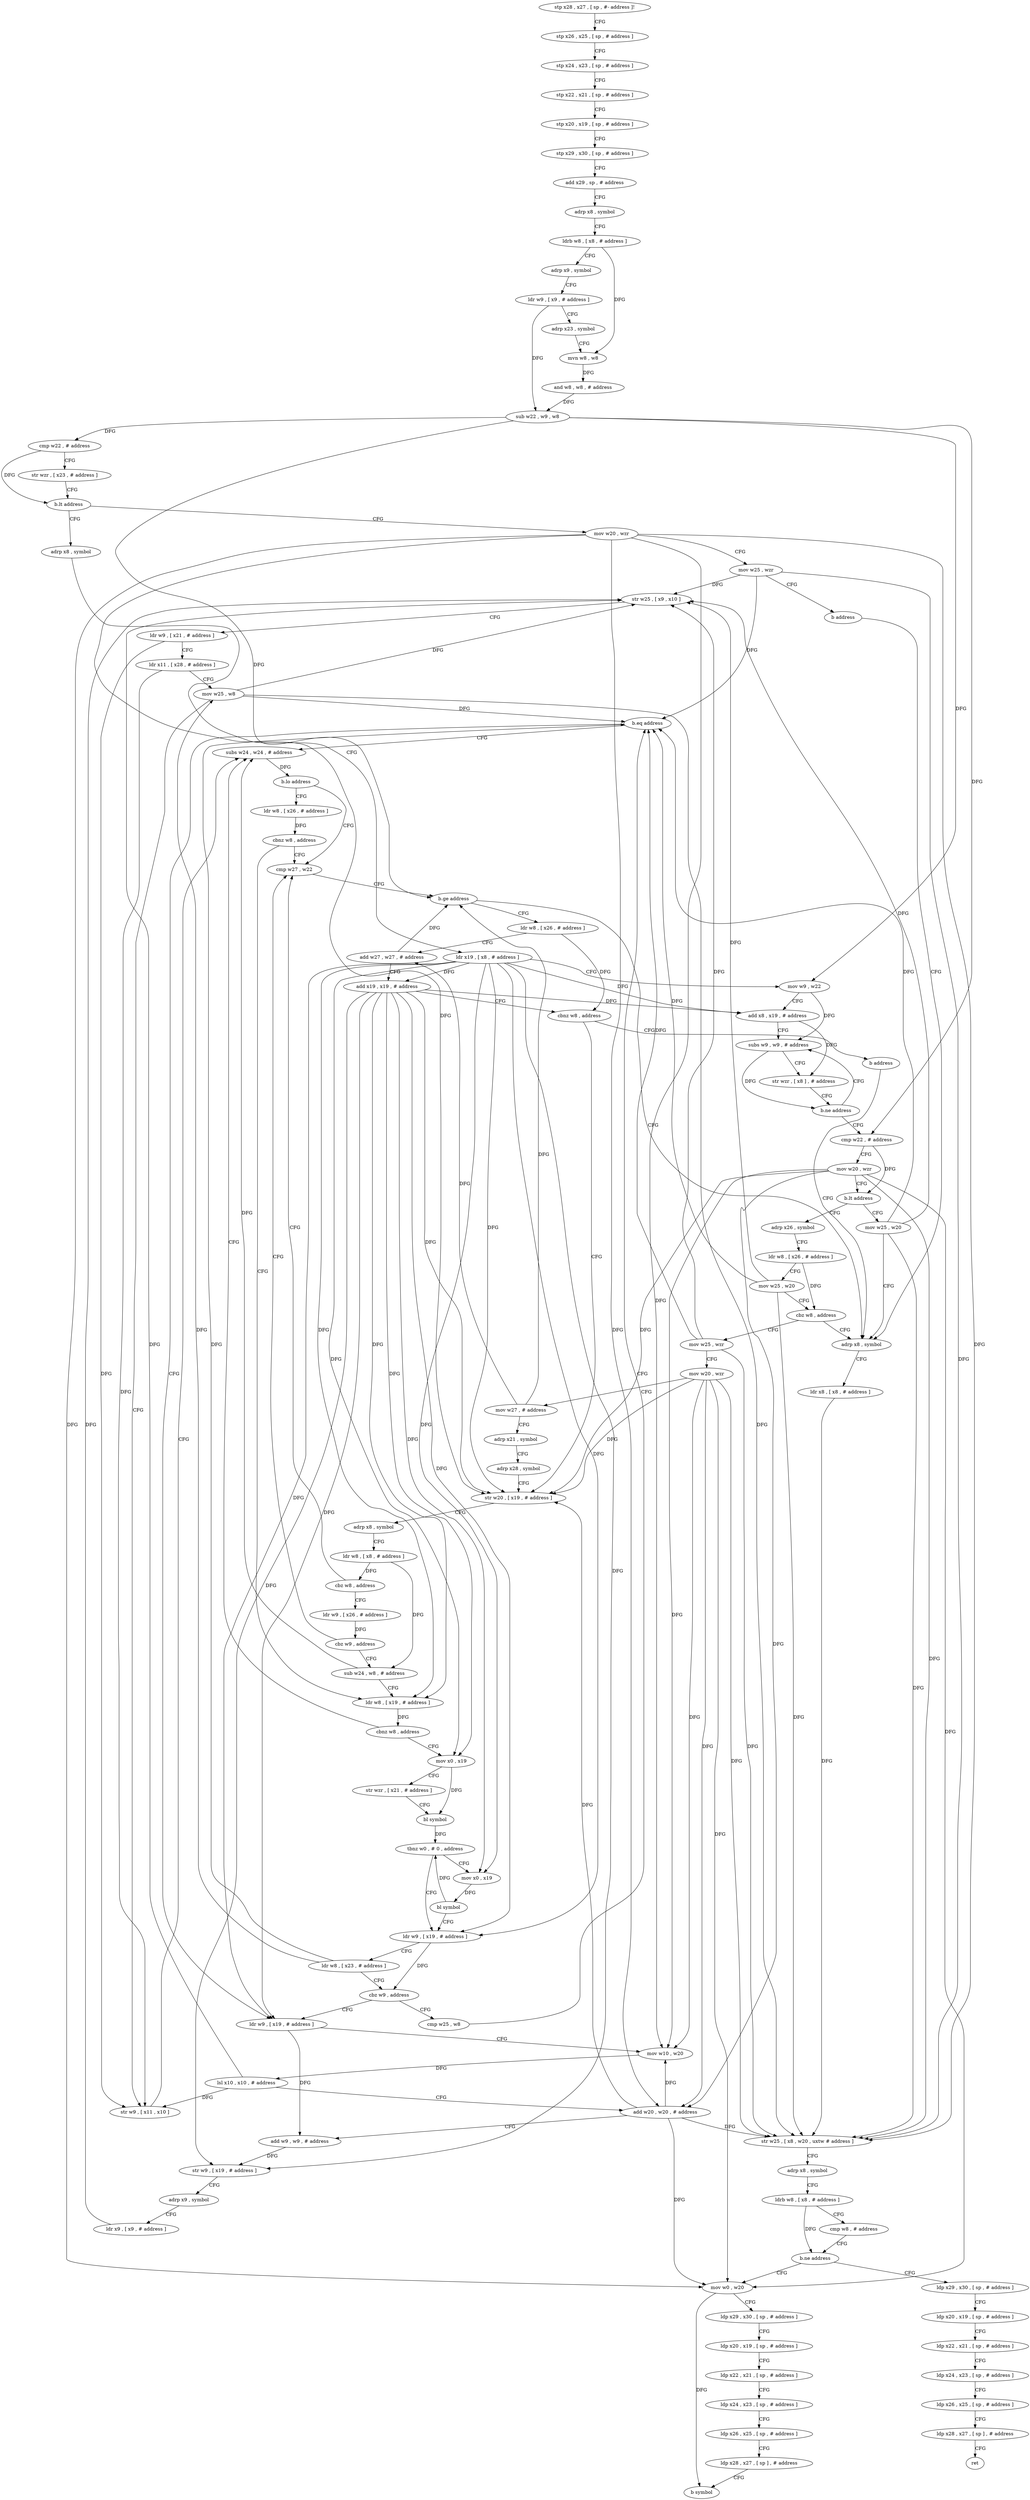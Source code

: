 digraph "func" {
"4214524" [label = "stp x28 , x27 , [ sp , #- address ]!" ]
"4214528" [label = "stp x26 , x25 , [ sp , # address ]" ]
"4214532" [label = "stp x24 , x23 , [ sp , # address ]" ]
"4214536" [label = "stp x22 , x21 , [ sp , # address ]" ]
"4214540" [label = "stp x20 , x19 , [ sp , # address ]" ]
"4214544" [label = "stp x29 , x30 , [ sp , # address ]" ]
"4214548" [label = "add x29 , sp , # address" ]
"4214552" [label = "adrp x8 , symbol" ]
"4214556" [label = "ldrb w8 , [ x8 , # address ]" ]
"4214560" [label = "adrp x9 , symbol" ]
"4214564" [label = "ldr w9 , [ x9 , # address ]" ]
"4214568" [label = "adrp x23 , symbol" ]
"4214572" [label = "mvn w8 , w8" ]
"4214576" [label = "and w8 , w8 , # address" ]
"4214580" [label = "sub w22 , w9 , w8" ]
"4214584" [label = "cmp w22 , # address" ]
"4214588" [label = "str wzr , [ x23 , # address ]" ]
"4214592" [label = "b.lt address" ]
"4214848" [label = "mov w20 , wzr" ]
"4214596" [label = "adrp x8 , symbol" ]
"4214852" [label = "mov w25 , wzr" ]
"4214856" [label = "b address" ]
"4214864" [label = "adrp x8 , symbol" ]
"4214600" [label = "ldr x19 , [ x8 , # address ]" ]
"4214604" [label = "mov w9 , w22" ]
"4214608" [label = "add x8 , x19 , # address" ]
"4214612" [label = "subs w9 , w9 , # address" ]
"4214868" [label = "ldr x8 , [ x8 , # address ]" ]
"4214872" [label = "str w25 , [ x8 , w20 , uxtw # address ]" ]
"4214876" [label = "adrp x8 , symbol" ]
"4214880" [label = "ldrb w8 , [ x8 , # address ]" ]
"4214884" [label = "cmp w8 , # address" ]
"4214888" [label = "b.ne address" ]
"4214924" [label = "ldp x29 , x30 , [ sp , # address ]" ]
"4214892" [label = "mov w0 , w20" ]
"4214616" [label = "str wzr , [ x8 ] , # address" ]
"4214620" [label = "b.ne address" ]
"4214624" [label = "cmp w22 , # address" ]
"4214628" [label = "mov w20 , wzr" ]
"4214632" [label = "b.lt address" ]
"4214860" [label = "mov w25 , w20" ]
"4214636" [label = "adrp x26 , symbol" ]
"4214928" [label = "ldp x20 , x19 , [ sp , # address ]" ]
"4214932" [label = "ldp x22 , x21 , [ sp , # address ]" ]
"4214936" [label = "ldp x24 , x23 , [ sp , # address ]" ]
"4214940" [label = "ldp x26 , x25 , [ sp , # address ]" ]
"4214944" [label = "ldp x28 , x27 , [ sp ] , # address" ]
"4214948" [label = "ret" ]
"4214896" [label = "ldp x29 , x30 , [ sp , # address ]" ]
"4214900" [label = "ldp x20 , x19 , [ sp , # address ]" ]
"4214904" [label = "ldp x22 , x21 , [ sp , # address ]" ]
"4214908" [label = "ldp x24 , x23 , [ sp , # address ]" ]
"4214912" [label = "ldp x26 , x25 , [ sp , # address ]" ]
"4214916" [label = "ldp x28 , x27 , [ sp ] , # address" ]
"4214920" [label = "b symbol" ]
"4214640" [label = "ldr w8 , [ x26 , # address ]" ]
"4214644" [label = "mov w25 , w20" ]
"4214648" [label = "cbz w8 , address" ]
"4214652" [label = "mov w25 , wzr" ]
"4214656" [label = "mov w20 , wzr" ]
"4214660" [label = "mov w27 , # address" ]
"4214664" [label = "adrp x21 , symbol" ]
"4214668" [label = "adrp x28 , symbol" ]
"4214672" [label = "str w20 , [ x19 , # address ]" ]
"4214820" [label = "cmp w27 , w22" ]
"4214824" [label = "b.ge address" ]
"4214828" [label = "ldr w8 , [ x26 , # address ]" ]
"4214688" [label = "ldr w9 , [ x26 , # address ]" ]
"4214692" [label = "cbz w9 , address" ]
"4214696" [label = "sub w24 , w8 , # address" ]
"4214832" [label = "add w27 , w27 , # address" ]
"4214836" [label = "add x19 , x19 , # address" ]
"4214840" [label = "cbnz w8 , address" ]
"4214844" [label = "b address" ]
"4214700" [label = "ldr w8 , [ x19 , # address ]" ]
"4214676" [label = "adrp x8 , symbol" ]
"4214680" [label = "ldr w8 , [ x8 , # address ]" ]
"4214684" [label = "cbz w8 , address" ]
"4214804" [label = "subs w24 , w24 , # address" ]
"4214808" [label = "b.lo address" ]
"4214812" [label = "ldr w8 , [ x26 , # address ]" ]
"4214708" [label = "mov x0 , x19" ]
"4214712" [label = "str wzr , [ x21 , # address ]" ]
"4214716" [label = "bl symbol" ]
"4214720" [label = "tbnz w0 , # 0 , address" ]
"4214732" [label = "ldr w9 , [ x19 , # address ]" ]
"4214724" [label = "mov x0 , x19" ]
"4214816" [label = "cbnz w8 , address" ]
"4214736" [label = "ldr w8 , [ x23 , # address ]" ]
"4214740" [label = "cbz w9 , address" ]
"4214752" [label = "ldr w9 , [ x19 , # address ]" ]
"4214744" [label = "cmp w25 , w8" ]
"4214728" [label = "bl symbol" ]
"4214704" [label = "cbnz w8 , address" ]
"4214756" [label = "mov w10 , w20" ]
"4214760" [label = "lsl x10 , x10 , # address" ]
"4214764" [label = "add w20 , w20 , # address" ]
"4214768" [label = "add w9 , w9 , # address" ]
"4214772" [label = "str w9 , [ x19 , # address ]" ]
"4214776" [label = "adrp x9 , symbol" ]
"4214780" [label = "ldr x9 , [ x9 , # address ]" ]
"4214784" [label = "str w25 , [ x9 , x10 ]" ]
"4214788" [label = "ldr w9 , [ x21 , # address ]" ]
"4214792" [label = "ldr x11 , [ x28 , # address ]" ]
"4214796" [label = "mov w25 , w8" ]
"4214800" [label = "str w9 , [ x11 , x10 ]" ]
"4214748" [label = "b.eq address" ]
"4214524" -> "4214528" [ label = "CFG" ]
"4214528" -> "4214532" [ label = "CFG" ]
"4214532" -> "4214536" [ label = "CFG" ]
"4214536" -> "4214540" [ label = "CFG" ]
"4214540" -> "4214544" [ label = "CFG" ]
"4214544" -> "4214548" [ label = "CFG" ]
"4214548" -> "4214552" [ label = "CFG" ]
"4214552" -> "4214556" [ label = "CFG" ]
"4214556" -> "4214560" [ label = "CFG" ]
"4214556" -> "4214572" [ label = "DFG" ]
"4214560" -> "4214564" [ label = "CFG" ]
"4214564" -> "4214568" [ label = "CFG" ]
"4214564" -> "4214580" [ label = "DFG" ]
"4214568" -> "4214572" [ label = "CFG" ]
"4214572" -> "4214576" [ label = "DFG" ]
"4214576" -> "4214580" [ label = "DFG" ]
"4214580" -> "4214584" [ label = "DFG" ]
"4214580" -> "4214604" [ label = "DFG" ]
"4214580" -> "4214624" [ label = "DFG" ]
"4214580" -> "4214824" [ label = "DFG" ]
"4214584" -> "4214588" [ label = "CFG" ]
"4214584" -> "4214592" [ label = "DFG" ]
"4214588" -> "4214592" [ label = "CFG" ]
"4214592" -> "4214848" [ label = "CFG" ]
"4214592" -> "4214596" [ label = "CFG" ]
"4214848" -> "4214852" [ label = "CFG" ]
"4214848" -> "4214872" [ label = "DFG" ]
"4214848" -> "4214892" [ label = "DFG" ]
"4214848" -> "4214672" [ label = "DFG" ]
"4214848" -> "4214756" [ label = "DFG" ]
"4214848" -> "4214764" [ label = "DFG" ]
"4214596" -> "4214600" [ label = "CFG" ]
"4214852" -> "4214856" [ label = "CFG" ]
"4214852" -> "4214872" [ label = "DFG" ]
"4214852" -> "4214784" [ label = "DFG" ]
"4214852" -> "4214748" [ label = "DFG" ]
"4214856" -> "4214864" [ label = "CFG" ]
"4214864" -> "4214868" [ label = "CFG" ]
"4214600" -> "4214604" [ label = "CFG" ]
"4214600" -> "4214608" [ label = "DFG" ]
"4214600" -> "4214672" [ label = "DFG" ]
"4214600" -> "4214836" [ label = "DFG" ]
"4214600" -> "4214700" [ label = "DFG" ]
"4214600" -> "4214708" [ label = "DFG" ]
"4214600" -> "4214732" [ label = "DFG" ]
"4214600" -> "4214724" [ label = "DFG" ]
"4214600" -> "4214752" [ label = "DFG" ]
"4214600" -> "4214772" [ label = "DFG" ]
"4214604" -> "4214608" [ label = "CFG" ]
"4214604" -> "4214612" [ label = "DFG" ]
"4214608" -> "4214612" [ label = "CFG" ]
"4214608" -> "4214616" [ label = "DFG" ]
"4214612" -> "4214616" [ label = "CFG" ]
"4214612" -> "4214620" [ label = "DFG" ]
"4214868" -> "4214872" [ label = "DFG" ]
"4214872" -> "4214876" [ label = "CFG" ]
"4214876" -> "4214880" [ label = "CFG" ]
"4214880" -> "4214884" [ label = "CFG" ]
"4214880" -> "4214888" [ label = "DFG" ]
"4214884" -> "4214888" [ label = "CFG" ]
"4214888" -> "4214924" [ label = "CFG" ]
"4214888" -> "4214892" [ label = "CFG" ]
"4214924" -> "4214928" [ label = "CFG" ]
"4214892" -> "4214896" [ label = "CFG" ]
"4214892" -> "4214920" [ label = "DFG" ]
"4214616" -> "4214620" [ label = "CFG" ]
"4214620" -> "4214612" [ label = "CFG" ]
"4214620" -> "4214624" [ label = "CFG" ]
"4214624" -> "4214628" [ label = "CFG" ]
"4214624" -> "4214632" [ label = "DFG" ]
"4214628" -> "4214632" [ label = "CFG" ]
"4214628" -> "4214892" [ label = "DFG" ]
"4214628" -> "4214872" [ label = "DFG" ]
"4214628" -> "4214672" [ label = "DFG" ]
"4214628" -> "4214756" [ label = "DFG" ]
"4214628" -> "4214764" [ label = "DFG" ]
"4214632" -> "4214860" [ label = "CFG" ]
"4214632" -> "4214636" [ label = "CFG" ]
"4214860" -> "4214864" [ label = "CFG" ]
"4214860" -> "4214872" [ label = "DFG" ]
"4214860" -> "4214784" [ label = "DFG" ]
"4214860" -> "4214748" [ label = "DFG" ]
"4214636" -> "4214640" [ label = "CFG" ]
"4214928" -> "4214932" [ label = "CFG" ]
"4214932" -> "4214936" [ label = "CFG" ]
"4214936" -> "4214940" [ label = "CFG" ]
"4214940" -> "4214944" [ label = "CFG" ]
"4214944" -> "4214948" [ label = "CFG" ]
"4214896" -> "4214900" [ label = "CFG" ]
"4214900" -> "4214904" [ label = "CFG" ]
"4214904" -> "4214908" [ label = "CFG" ]
"4214908" -> "4214912" [ label = "CFG" ]
"4214912" -> "4214916" [ label = "CFG" ]
"4214916" -> "4214920" [ label = "CFG" ]
"4214640" -> "4214644" [ label = "CFG" ]
"4214640" -> "4214648" [ label = "DFG" ]
"4214644" -> "4214648" [ label = "CFG" ]
"4214644" -> "4214872" [ label = "DFG" ]
"4214644" -> "4214784" [ label = "DFG" ]
"4214644" -> "4214748" [ label = "DFG" ]
"4214648" -> "4214864" [ label = "CFG" ]
"4214648" -> "4214652" [ label = "CFG" ]
"4214652" -> "4214656" [ label = "CFG" ]
"4214652" -> "4214872" [ label = "DFG" ]
"4214652" -> "4214784" [ label = "DFG" ]
"4214652" -> "4214748" [ label = "DFG" ]
"4214656" -> "4214660" [ label = "CFG" ]
"4214656" -> "4214892" [ label = "DFG" ]
"4214656" -> "4214872" [ label = "DFG" ]
"4214656" -> "4214672" [ label = "DFG" ]
"4214656" -> "4214756" [ label = "DFG" ]
"4214656" -> "4214764" [ label = "DFG" ]
"4214660" -> "4214664" [ label = "CFG" ]
"4214660" -> "4214824" [ label = "DFG" ]
"4214660" -> "4214832" [ label = "DFG" ]
"4214664" -> "4214668" [ label = "CFG" ]
"4214668" -> "4214672" [ label = "CFG" ]
"4214672" -> "4214676" [ label = "CFG" ]
"4214820" -> "4214824" [ label = "CFG" ]
"4214824" -> "4214864" [ label = "CFG" ]
"4214824" -> "4214828" [ label = "CFG" ]
"4214828" -> "4214832" [ label = "CFG" ]
"4214828" -> "4214840" [ label = "DFG" ]
"4214688" -> "4214692" [ label = "DFG" ]
"4214692" -> "4214820" [ label = "CFG" ]
"4214692" -> "4214696" [ label = "CFG" ]
"4214696" -> "4214700" [ label = "CFG" ]
"4214696" -> "4214804" [ label = "DFG" ]
"4214832" -> "4214836" [ label = "CFG" ]
"4214832" -> "4214824" [ label = "DFG" ]
"4214836" -> "4214840" [ label = "CFG" ]
"4214836" -> "4214608" [ label = "DFG" ]
"4214836" -> "4214672" [ label = "DFG" ]
"4214836" -> "4214700" [ label = "DFG" ]
"4214836" -> "4214708" [ label = "DFG" ]
"4214836" -> "4214732" [ label = "DFG" ]
"4214836" -> "4214724" [ label = "DFG" ]
"4214836" -> "4214752" [ label = "DFG" ]
"4214836" -> "4214772" [ label = "DFG" ]
"4214840" -> "4214672" [ label = "CFG" ]
"4214840" -> "4214844" [ label = "CFG" ]
"4214844" -> "4214864" [ label = "CFG" ]
"4214700" -> "4214704" [ label = "DFG" ]
"4214676" -> "4214680" [ label = "CFG" ]
"4214680" -> "4214684" [ label = "DFG" ]
"4214680" -> "4214696" [ label = "DFG" ]
"4214684" -> "4214820" [ label = "CFG" ]
"4214684" -> "4214688" [ label = "CFG" ]
"4214804" -> "4214808" [ label = "DFG" ]
"4214808" -> "4214820" [ label = "CFG" ]
"4214808" -> "4214812" [ label = "CFG" ]
"4214812" -> "4214816" [ label = "DFG" ]
"4214708" -> "4214712" [ label = "CFG" ]
"4214708" -> "4214716" [ label = "DFG" ]
"4214712" -> "4214716" [ label = "CFG" ]
"4214716" -> "4214720" [ label = "DFG" ]
"4214720" -> "4214732" [ label = "CFG" ]
"4214720" -> "4214724" [ label = "CFG" ]
"4214732" -> "4214736" [ label = "CFG" ]
"4214732" -> "4214740" [ label = "DFG" ]
"4214724" -> "4214728" [ label = "DFG" ]
"4214816" -> "4214700" [ label = "CFG" ]
"4214816" -> "4214820" [ label = "CFG" ]
"4214736" -> "4214740" [ label = "CFG" ]
"4214736" -> "4214796" [ label = "DFG" ]
"4214736" -> "4214748" [ label = "DFG" ]
"4214740" -> "4214752" [ label = "CFG" ]
"4214740" -> "4214744" [ label = "CFG" ]
"4214752" -> "4214756" [ label = "CFG" ]
"4214752" -> "4214768" [ label = "DFG" ]
"4214744" -> "4214748" [ label = "CFG" ]
"4214728" -> "4214732" [ label = "CFG" ]
"4214728" -> "4214720" [ label = "DFG" ]
"4214704" -> "4214804" [ label = "CFG" ]
"4214704" -> "4214708" [ label = "CFG" ]
"4214756" -> "4214760" [ label = "DFG" ]
"4214760" -> "4214764" [ label = "CFG" ]
"4214760" -> "4214784" [ label = "DFG" ]
"4214760" -> "4214800" [ label = "DFG" ]
"4214764" -> "4214768" [ label = "CFG" ]
"4214764" -> "4214892" [ label = "DFG" ]
"4214764" -> "4214672" [ label = "DFG" ]
"4214764" -> "4214756" [ label = "DFG" ]
"4214764" -> "4214872" [ label = "DFG" ]
"4214768" -> "4214772" [ label = "DFG" ]
"4214772" -> "4214776" [ label = "CFG" ]
"4214776" -> "4214780" [ label = "CFG" ]
"4214780" -> "4214784" [ label = "DFG" ]
"4214784" -> "4214788" [ label = "CFG" ]
"4214788" -> "4214792" [ label = "CFG" ]
"4214788" -> "4214800" [ label = "DFG" ]
"4214792" -> "4214796" [ label = "CFG" ]
"4214792" -> "4214800" [ label = "DFG" ]
"4214796" -> "4214800" [ label = "CFG" ]
"4214796" -> "4214872" [ label = "DFG" ]
"4214796" -> "4214784" [ label = "DFG" ]
"4214796" -> "4214748" [ label = "DFG" ]
"4214800" -> "4214804" [ label = "CFG" ]
"4214748" -> "4214804" [ label = "CFG" ]
"4214748" -> "4214752" [ label = "CFG" ]
}
